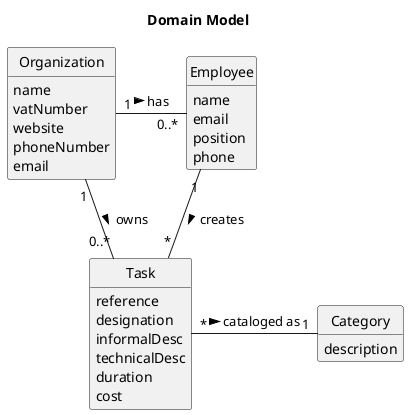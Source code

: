 @startuml
skinparam monochrome true
skinparam packageStyle rectangle
skinparam shadowing false

'left to right direction

skinparam classAttributeIconSize 0

hide circle
hide methods

title Domain Model

'class Platform {
'  -designation
'}

class Organization {
    name
    vatNumber
    website
    phoneNumber
    email
}

class Task {
    reference
    designation
    informalDesc
    technicalDesc
    duration
    cost
}

class Category {
    description
}

class Employee {
    name
    email
    position
    phone
}

'class User {
'    name
'    email
'    password
'}

'Platform "1" -- "*" Organization : has registered >
'Platform "1" -- "*" Category : defines >
Organization "1" - "0..*" Employee : has >
Organization "1" - "0..*" Task: owns >
'Task "*" -- "1" Employee: created by >
Employee "1" -- "*" Task : creates >
'Employee "0..1" -- "1" User: acts as >
Task "*" - "1" Category: cataloged as >
@enduml